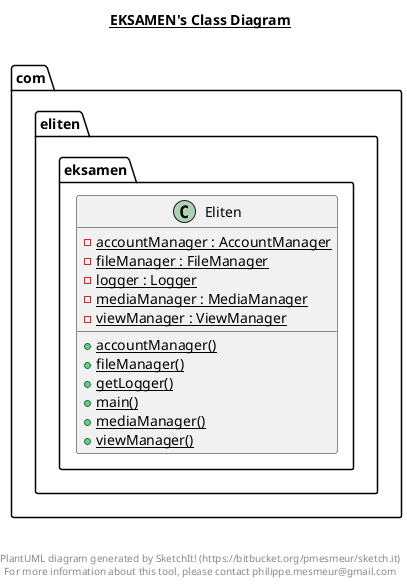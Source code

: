 @startuml

title __EKSAMEN's Class Diagram__\n

  namespace com.eliten.eksamen {
    class com.eliten.eksamen.Eliten {
        {static} - accountManager : AccountManager
        {static} - fileManager : FileManager
        {static} - logger : Logger
        {static} - mediaManager : MediaManager
        {static} - viewManager : ViewManager
        {static} + accountManager()
        {static} + fileManager()
        {static} + getLogger()
        {static} + main()
        {static} + mediaManager()
        {static} + viewManager()
    }
  }
  



right footer


PlantUML diagram generated by SketchIt! (https://bitbucket.org/pmesmeur/sketch.it)
For more information about this tool, please contact philippe.mesmeur@gmail.com
endfooter

@enduml
